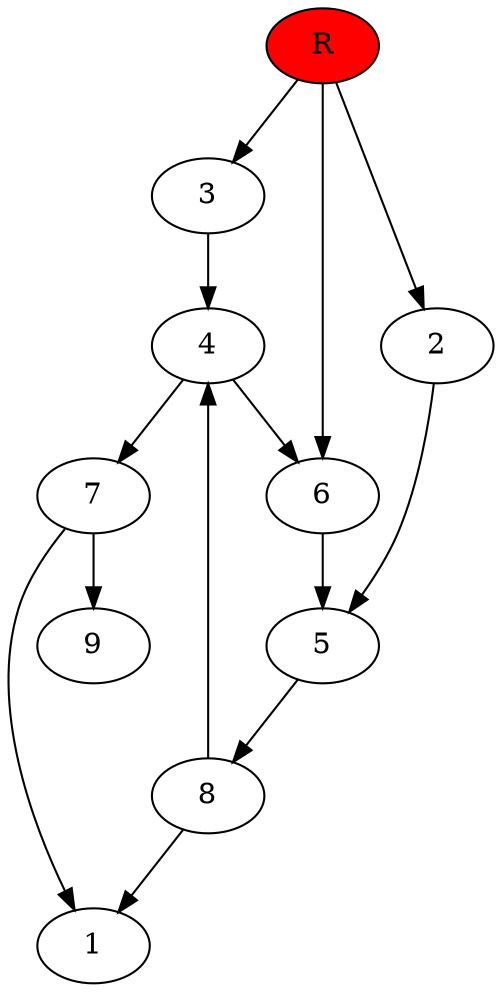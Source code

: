 digraph prb492 {
	1
	2
	3
	4
	5
	6
	7
	8
	R [fillcolor="#ff0000" style=filled]
	2 -> 5
	3 -> 4
	4 -> 6
	4 -> 7
	5 -> 8
	6 -> 5
	7 -> 1
	7 -> 9
	8 -> 1
	8 -> 4
	R -> 2
	R -> 3
	R -> 6
}
